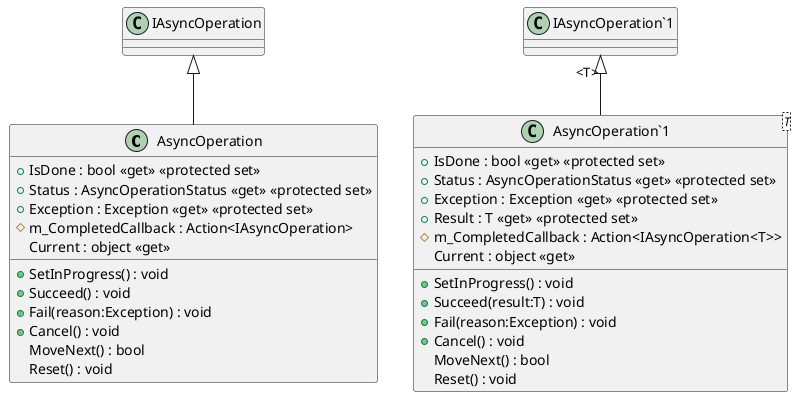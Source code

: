@startuml
class AsyncOperation {
    + IsDone : bool <<get>> <<protected set>>
    + Status : AsyncOperationStatus <<get>> <<protected set>>
    + Exception : Exception <<get>> <<protected set>>
    # m_CompletedCallback : Action<IAsyncOperation>
    + SetInProgress() : void
    + Succeed() : void
    + Fail(reason:Exception) : void
    + Cancel() : void
    MoveNext() : bool
    Reset() : void
    Current : object <<get>>
}
class "AsyncOperation`1"<T> {
    + IsDone : bool <<get>> <<protected set>>
    + Status : AsyncOperationStatus <<get>> <<protected set>>
    + Exception : Exception <<get>> <<protected set>>
    + Result : T <<get>> <<protected set>>
    # m_CompletedCallback : Action<IAsyncOperation<T>>
    + SetInProgress() : void
    + Succeed(result:T) : void
    + Fail(reason:Exception) : void
    + Cancel() : void
    MoveNext() : bool
    Reset() : void
    Current : object <<get>>
}
IAsyncOperation <|-- AsyncOperation
"IAsyncOperation`1" "<T>" <|-- "AsyncOperation`1"
@enduml
